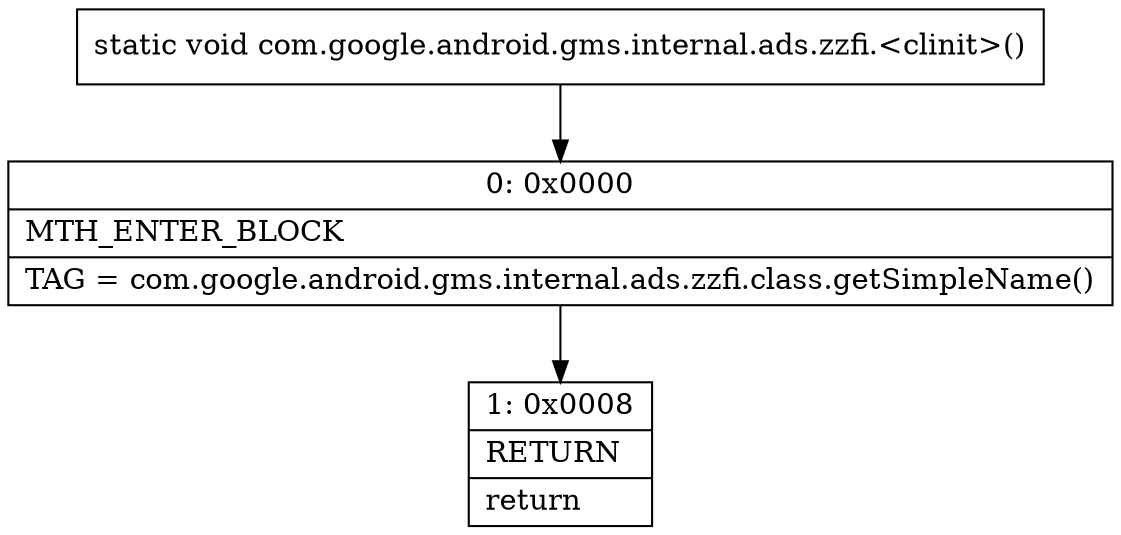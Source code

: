 digraph "CFG forcom.google.android.gms.internal.ads.zzfi.\<clinit\>()V" {
Node_0 [shape=record,label="{0\:\ 0x0000|MTH_ENTER_BLOCK\l|TAG = com.google.android.gms.internal.ads.zzfi.class.getSimpleName()\l}"];
Node_1 [shape=record,label="{1\:\ 0x0008|RETURN\l|return\l}"];
MethodNode[shape=record,label="{static void com.google.android.gms.internal.ads.zzfi.\<clinit\>() }"];
MethodNode -> Node_0;
Node_0 -> Node_1;
}

